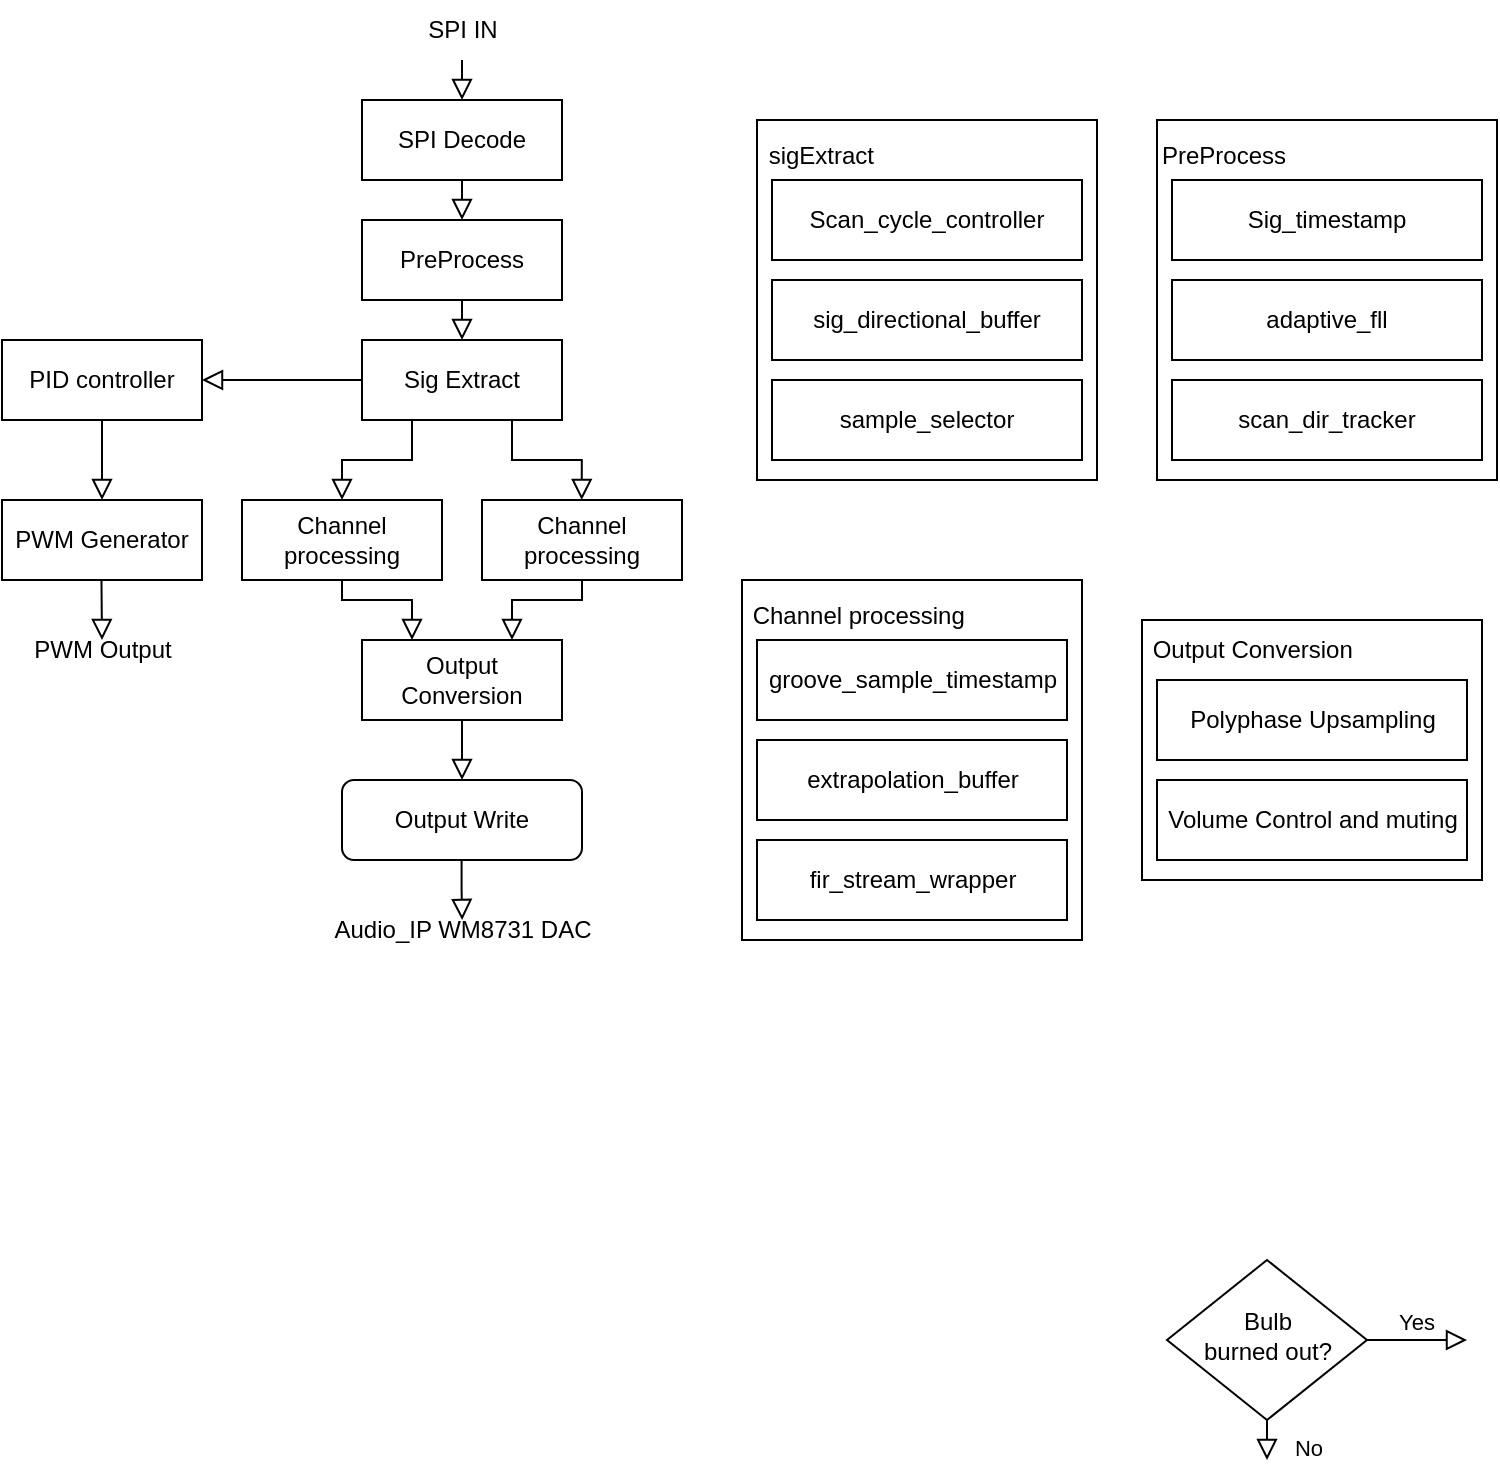 <mxfile version="27.1.1">
  <diagram id="C5RBs43oDa-KdzZeNtuy" name="Page-1">
    <mxGraphModel dx="1722" dy="933" grid="1" gridSize="10" guides="1" tooltips="1" connect="1" arrows="1" fold="1" page="1" pageScale="1" pageWidth="827" pageHeight="1169" math="0" shadow="0">
      <root>
        <mxCell id="WIyWlLk6GJQsqaUBKTNV-0" />
        <mxCell id="WIyWlLk6GJQsqaUBKTNV-1" parent="WIyWlLk6GJQsqaUBKTNV-0" />
        <mxCell id="WIyWlLk6GJQsqaUBKTNV-2" value="" style="rounded=0;html=1;jettySize=auto;orthogonalLoop=1;fontSize=11;endArrow=block;endFill=0;endSize=8;strokeWidth=1;shadow=0;labelBackgroundColor=none;edgeStyle=orthogonalEdgeStyle;entryX=0.5;entryY=0;entryDx=0;entryDy=0;" parent="WIyWlLk6GJQsqaUBKTNV-1" target="i-KN8-emGsIuBQe6Vxnw-7" edge="1">
          <mxGeometry relative="1" as="geometry">
            <mxPoint x="250" y="120" as="sourcePoint" />
            <mxPoint x="250" y="150" as="targetPoint" />
          </mxGeometry>
        </mxCell>
        <mxCell id="WIyWlLk6GJQsqaUBKTNV-7" value="&lt;div&gt;Output Write&lt;/div&gt;" style="rounded=1;whiteSpace=wrap;html=1;fontSize=12;glass=0;strokeWidth=1;shadow=0;" parent="WIyWlLk6GJQsqaUBKTNV-1" vertex="1">
          <mxGeometry x="190" y="480" width="120" height="40" as="geometry" />
        </mxCell>
        <mxCell id="WIyWlLk6GJQsqaUBKTNV-8" value="No" style="rounded=0;html=1;jettySize=auto;orthogonalLoop=1;fontSize=11;endArrow=block;endFill=0;endSize=8;strokeWidth=1;shadow=0;labelBackgroundColor=none;edgeStyle=orthogonalEdgeStyle;" parent="WIyWlLk6GJQsqaUBKTNV-1" source="WIyWlLk6GJQsqaUBKTNV-10" edge="1">
          <mxGeometry x="0.333" y="20" relative="1" as="geometry">
            <mxPoint as="offset" />
            <mxPoint x="652.5" y="820" as="targetPoint" />
          </mxGeometry>
        </mxCell>
        <mxCell id="WIyWlLk6GJQsqaUBKTNV-9" value="Yes" style="edgeStyle=orthogonalEdgeStyle;rounded=0;html=1;jettySize=auto;orthogonalLoop=1;fontSize=11;endArrow=block;endFill=0;endSize=8;strokeWidth=1;shadow=0;labelBackgroundColor=none;" parent="WIyWlLk6GJQsqaUBKTNV-1" source="WIyWlLk6GJQsqaUBKTNV-10" edge="1">
          <mxGeometry y="10" relative="1" as="geometry">
            <mxPoint as="offset" />
            <mxPoint x="752.5" y="760" as="targetPoint" />
          </mxGeometry>
        </mxCell>
        <mxCell id="WIyWlLk6GJQsqaUBKTNV-10" value="Bulb&lt;br&gt;burned out?" style="rhombus;whiteSpace=wrap;html=1;shadow=0;fontFamily=Helvetica;fontSize=12;align=center;strokeWidth=1;spacing=6;spacingTop=-4;" parent="WIyWlLk6GJQsqaUBKTNV-1" vertex="1">
          <mxGeometry x="602.5" y="720" width="100" height="80" as="geometry" />
        </mxCell>
        <mxCell id="i-KN8-emGsIuBQe6Vxnw-4" value="SPI IN" style="text;html=1;align=center;verticalAlign=middle;resizable=0;points=[];autosize=1;strokeColor=none;fillColor=none;" vertex="1" parent="WIyWlLk6GJQsqaUBKTNV-1">
          <mxGeometry x="220" y="90" width="60" height="30" as="geometry" />
        </mxCell>
        <mxCell id="i-KN8-emGsIuBQe6Vxnw-7" value="SPI Decode" style="rounded=0;whiteSpace=wrap;html=1;" vertex="1" parent="WIyWlLk6GJQsqaUBKTNV-1">
          <mxGeometry x="200" y="140" width="100" height="40" as="geometry" />
        </mxCell>
        <mxCell id="i-KN8-emGsIuBQe6Vxnw-8" value="" style="edgeStyle=orthogonalEdgeStyle;rounded=0;html=1;jettySize=auto;orthogonalLoop=1;fontSize=11;endArrow=block;endFill=0;endSize=8;strokeWidth=1;shadow=0;labelBackgroundColor=none;exitX=0.5;exitY=1;exitDx=0;exitDy=0;entryX=0.5;entryY=0;entryDx=0;entryDy=0;" edge="1" parent="WIyWlLk6GJQsqaUBKTNV-1" source="i-KN8-emGsIuBQe6Vxnw-23" target="WIyWlLk6GJQsqaUBKTNV-7">
          <mxGeometry y="10" relative="1" as="geometry">
            <mxPoint as="offset" />
            <mxPoint x="560" y="220" as="sourcePoint" />
            <mxPoint x="660" y="240" as="targetPoint" />
          </mxGeometry>
        </mxCell>
        <mxCell id="i-KN8-emGsIuBQe6Vxnw-10" value="" style="rounded=0;html=1;jettySize=auto;orthogonalLoop=1;fontSize=11;endArrow=block;endFill=0;endSize=8;strokeWidth=1;shadow=0;labelBackgroundColor=none;edgeStyle=orthogonalEdgeStyle;entryX=0.5;entryY=0;entryDx=0;entryDy=0;exitX=0.5;exitY=1;exitDx=0;exitDy=0;" edge="1" parent="WIyWlLk6GJQsqaUBKTNV-1" source="i-KN8-emGsIuBQe6Vxnw-9">
          <mxGeometry relative="1" as="geometry">
            <mxPoint x="250" y="190" as="sourcePoint" />
            <mxPoint x="250" y="210" as="targetPoint" />
          </mxGeometry>
        </mxCell>
        <mxCell id="i-KN8-emGsIuBQe6Vxnw-11" value="" style="rounded=0;html=1;jettySize=auto;orthogonalLoop=1;fontSize=11;endArrow=block;endFill=0;endSize=8;strokeWidth=1;shadow=0;labelBackgroundColor=none;edgeStyle=orthogonalEdgeStyle;entryX=0.5;entryY=0;entryDx=0;entryDy=0;exitX=0.5;exitY=1;exitDx=0;exitDy=0;" edge="1" parent="WIyWlLk6GJQsqaUBKTNV-1" source="i-KN8-emGsIuBQe6Vxnw-7" target="i-KN8-emGsIuBQe6Vxnw-9">
          <mxGeometry relative="1" as="geometry">
            <mxPoint x="250" y="180" as="sourcePoint" />
            <mxPoint x="250" y="210" as="targetPoint" />
          </mxGeometry>
        </mxCell>
        <mxCell id="i-KN8-emGsIuBQe6Vxnw-9" value="PreProcess" style="rounded=0;whiteSpace=wrap;html=1;" vertex="1" parent="WIyWlLk6GJQsqaUBKTNV-1">
          <mxGeometry x="200" y="200" width="100" height="40" as="geometry" />
        </mxCell>
        <mxCell id="i-KN8-emGsIuBQe6Vxnw-12" value="" style="rounded=0;html=1;jettySize=auto;orthogonalLoop=1;fontSize=11;endArrow=block;endFill=0;endSize=8;strokeWidth=1;shadow=0;labelBackgroundColor=none;edgeStyle=orthogonalEdgeStyle;exitX=0;exitY=0.5;exitDx=0;exitDy=0;" edge="1" parent="WIyWlLk6GJQsqaUBKTNV-1" source="i-KN8-emGsIuBQe6Vxnw-15">
          <mxGeometry y="20" relative="1" as="geometry">
            <mxPoint as="offset" />
            <mxPoint x="120" y="240" as="sourcePoint" />
            <mxPoint x="120" y="280" as="targetPoint" />
          </mxGeometry>
        </mxCell>
        <mxCell id="i-KN8-emGsIuBQe6Vxnw-13" value="&lt;div&gt;PID controller&lt;/div&gt;" style="rounded=0;whiteSpace=wrap;html=1;" vertex="1" parent="WIyWlLk6GJQsqaUBKTNV-1">
          <mxGeometry x="20" y="260" width="100" height="40" as="geometry" />
        </mxCell>
        <mxCell id="i-KN8-emGsIuBQe6Vxnw-15" value="&lt;div&gt;Sig Extract&lt;/div&gt;" style="rounded=0;whiteSpace=wrap;html=1;" vertex="1" parent="WIyWlLk6GJQsqaUBKTNV-1">
          <mxGeometry x="200" y="260" width="100" height="40" as="geometry" />
        </mxCell>
        <mxCell id="i-KN8-emGsIuBQe6Vxnw-16" value="Channel processing" style="rounded=0;whiteSpace=wrap;html=1;" vertex="1" parent="WIyWlLk6GJQsqaUBKTNV-1">
          <mxGeometry x="140" y="340" width="100" height="40" as="geometry" />
        </mxCell>
        <mxCell id="i-KN8-emGsIuBQe6Vxnw-17" value="Channel processing" style="rounded=0;whiteSpace=wrap;html=1;" vertex="1" parent="WIyWlLk6GJQsqaUBKTNV-1">
          <mxGeometry x="260" y="340" width="100" height="40" as="geometry" />
        </mxCell>
        <mxCell id="i-KN8-emGsIuBQe6Vxnw-18" value="" style="rounded=0;html=1;jettySize=auto;orthogonalLoop=1;fontSize=11;endArrow=block;endFill=0;endSize=8;strokeWidth=1;shadow=0;labelBackgroundColor=none;edgeStyle=orthogonalEdgeStyle;entryX=0.5;entryY=0;entryDx=0;entryDy=0;exitX=0.5;exitY=1;exitDx=0;exitDy=0;" edge="1" parent="WIyWlLk6GJQsqaUBKTNV-1">
          <mxGeometry relative="1" as="geometry">
            <mxPoint x="250" y="240" as="sourcePoint" />
            <mxPoint x="250" y="260" as="targetPoint" />
          </mxGeometry>
        </mxCell>
        <mxCell id="i-KN8-emGsIuBQe6Vxnw-21" value="" style="rounded=0;html=1;jettySize=auto;orthogonalLoop=1;fontSize=11;endArrow=block;endFill=0;endSize=8;strokeWidth=1;shadow=0;labelBackgroundColor=none;edgeStyle=orthogonalEdgeStyle;entryX=0.5;entryY=0;entryDx=0;entryDy=0;exitX=0.25;exitY=1;exitDx=0;exitDy=0;" edge="1" parent="WIyWlLk6GJQsqaUBKTNV-1" source="i-KN8-emGsIuBQe6Vxnw-15">
          <mxGeometry relative="1" as="geometry">
            <mxPoint x="190" y="320" as="sourcePoint" />
            <mxPoint x="190" y="340" as="targetPoint" />
            <Array as="points">
              <mxPoint x="225" y="320" />
              <mxPoint x="190" y="320" />
            </Array>
          </mxGeometry>
        </mxCell>
        <mxCell id="i-KN8-emGsIuBQe6Vxnw-22" value="" style="rounded=0;html=1;jettySize=auto;orthogonalLoop=1;fontSize=11;endArrow=block;endFill=0;endSize=8;strokeWidth=1;shadow=0;labelBackgroundColor=none;edgeStyle=orthogonalEdgeStyle;entryX=0.5;entryY=0;entryDx=0;entryDy=0;exitX=0.75;exitY=1;exitDx=0;exitDy=0;" edge="1" parent="WIyWlLk6GJQsqaUBKTNV-1" source="i-KN8-emGsIuBQe6Vxnw-15">
          <mxGeometry relative="1" as="geometry">
            <mxPoint x="309.86" y="320" as="sourcePoint" />
            <mxPoint x="309.86" y="340" as="targetPoint" />
            <Array as="points">
              <mxPoint x="275" y="320" />
              <mxPoint x="310" y="320" />
            </Array>
          </mxGeometry>
        </mxCell>
        <mxCell id="i-KN8-emGsIuBQe6Vxnw-23" value="Output Conversion" style="rounded=0;whiteSpace=wrap;html=1;" vertex="1" parent="WIyWlLk6GJQsqaUBKTNV-1">
          <mxGeometry x="200" y="410" width="100" height="40" as="geometry" />
        </mxCell>
        <mxCell id="i-KN8-emGsIuBQe6Vxnw-24" value="" style="rounded=0;html=1;jettySize=auto;orthogonalLoop=1;fontSize=11;endArrow=block;endFill=0;endSize=8;strokeWidth=1;shadow=0;labelBackgroundColor=none;edgeStyle=orthogonalEdgeStyle;entryX=0.75;entryY=0;entryDx=0;entryDy=0;exitX=0.5;exitY=1;exitDx=0;exitDy=0;" edge="1" parent="WIyWlLk6GJQsqaUBKTNV-1" source="i-KN8-emGsIuBQe6Vxnw-17" target="i-KN8-emGsIuBQe6Vxnw-23">
          <mxGeometry relative="1" as="geometry">
            <mxPoint x="355" y="390" as="sourcePoint" />
            <mxPoint x="320" y="430" as="targetPoint" />
            <Array as="points">
              <mxPoint x="310" y="390" />
              <mxPoint x="275" y="390" />
            </Array>
          </mxGeometry>
        </mxCell>
        <mxCell id="i-KN8-emGsIuBQe6Vxnw-25" value="" style="rounded=0;html=1;jettySize=auto;orthogonalLoop=1;fontSize=11;endArrow=block;endFill=0;endSize=8;strokeWidth=1;shadow=0;labelBackgroundColor=none;edgeStyle=orthogonalEdgeStyle;entryX=0.25;entryY=0;entryDx=0;entryDy=0;exitX=0.5;exitY=1;exitDx=0;exitDy=0;" edge="1" parent="WIyWlLk6GJQsqaUBKTNV-1" source="i-KN8-emGsIuBQe6Vxnw-16" target="i-KN8-emGsIuBQe6Vxnw-23">
          <mxGeometry relative="1" as="geometry">
            <mxPoint x="375" y="410" as="sourcePoint" />
            <mxPoint x="340" y="440" as="targetPoint" />
            <Array as="points">
              <mxPoint x="190" y="390" />
              <mxPoint x="225" y="390" />
            </Array>
          </mxGeometry>
        </mxCell>
        <mxCell id="i-KN8-emGsIuBQe6Vxnw-26" value="&lt;div&gt;PWM Generator&lt;/div&gt;" style="rounded=0;whiteSpace=wrap;html=1;" vertex="1" parent="WIyWlLk6GJQsqaUBKTNV-1">
          <mxGeometry x="20" y="340" width="100" height="40" as="geometry" />
        </mxCell>
        <mxCell id="i-KN8-emGsIuBQe6Vxnw-29" value="" style="edgeStyle=orthogonalEdgeStyle;rounded=0;html=1;jettySize=auto;orthogonalLoop=1;fontSize=11;endArrow=block;endFill=0;endSize=8;strokeWidth=1;shadow=0;labelBackgroundColor=none;exitX=0.5;exitY=1;exitDx=0;exitDy=0;entryX=0.5;entryY=0;entryDx=0;entryDy=0;" edge="1" parent="WIyWlLk6GJQsqaUBKTNV-1" source="i-KN8-emGsIuBQe6Vxnw-13">
          <mxGeometry y="10" relative="1" as="geometry">
            <mxPoint as="offset" />
            <mxPoint x="70" y="310" as="sourcePoint" />
            <mxPoint x="70" y="340" as="targetPoint" />
          </mxGeometry>
        </mxCell>
        <mxCell id="i-KN8-emGsIuBQe6Vxnw-30" value="" style="edgeStyle=orthogonalEdgeStyle;rounded=0;html=1;jettySize=auto;orthogonalLoop=1;fontSize=11;endArrow=block;endFill=0;endSize=8;strokeWidth=1;shadow=0;labelBackgroundColor=none;exitX=0.5;exitY=1;exitDx=0;exitDy=0;" edge="1" parent="WIyWlLk6GJQsqaUBKTNV-1">
          <mxGeometry y="10" relative="1" as="geometry">
            <mxPoint as="offset" />
            <mxPoint x="69.74" y="380" as="sourcePoint" />
            <mxPoint x="70" y="410" as="targetPoint" />
          </mxGeometry>
        </mxCell>
        <mxCell id="i-KN8-emGsIuBQe6Vxnw-31" value="PWM Output" style="text;html=1;align=center;verticalAlign=middle;resizable=0;points=[];autosize=1;strokeColor=none;fillColor=none;" vertex="1" parent="WIyWlLk6GJQsqaUBKTNV-1">
          <mxGeometry x="25" y="400" width="90" height="30" as="geometry" />
        </mxCell>
        <mxCell id="i-KN8-emGsIuBQe6Vxnw-32" value="" style="edgeStyle=orthogonalEdgeStyle;rounded=0;html=1;jettySize=auto;orthogonalLoop=1;fontSize=11;endArrow=block;endFill=0;endSize=8;strokeWidth=1;shadow=0;labelBackgroundColor=none;exitX=0.5;exitY=1;exitDx=0;exitDy=0;" edge="1" parent="WIyWlLk6GJQsqaUBKTNV-1">
          <mxGeometry y="10" relative="1" as="geometry">
            <mxPoint as="offset" />
            <mxPoint x="249.8" y="520" as="sourcePoint" />
            <mxPoint x="250.06" y="550" as="targetPoint" />
            <Array as="points">
              <mxPoint x="249.8" y="535" />
            </Array>
          </mxGeometry>
        </mxCell>
        <mxCell id="i-KN8-emGsIuBQe6Vxnw-33" value="Audio_IP WM8731 DAC" style="text;html=1;align=center;verticalAlign=middle;resizable=0;points=[];autosize=1;strokeColor=none;fillColor=none;" vertex="1" parent="WIyWlLk6GJQsqaUBKTNV-1">
          <mxGeometry x="175" y="540" width="150" height="30" as="geometry" />
        </mxCell>
        <mxCell id="i-KN8-emGsIuBQe6Vxnw-34" value="&lt;div align=&quot;left&quot;&gt;&amp;nbsp;Channel processing&lt;/div&gt;&lt;div align=&quot;left&quot;&gt;&lt;br&gt;&lt;/div&gt;&lt;div align=&quot;left&quot;&gt;&lt;br&gt;&lt;/div&gt;&lt;div align=&quot;left&quot;&gt;&lt;br&gt;&lt;/div&gt;&lt;div align=&quot;left&quot;&gt;&lt;br&gt;&lt;/div&gt;&lt;div align=&quot;left&quot;&gt;&lt;br&gt;&lt;/div&gt;&lt;div align=&quot;left&quot;&gt;&lt;br&gt;&lt;/div&gt;&lt;div align=&quot;left&quot;&gt;&lt;br&gt;&lt;/div&gt;&lt;div align=&quot;left&quot;&gt;&lt;br&gt;&lt;/div&gt;&lt;div align=&quot;left&quot;&gt;&lt;br&gt;&lt;/div&gt;&lt;div align=&quot;left&quot;&gt;&lt;br&gt;&lt;/div&gt;" style="rounded=0;whiteSpace=wrap;html=1;align=left;" vertex="1" parent="WIyWlLk6GJQsqaUBKTNV-1">
          <mxGeometry x="390" y="380" width="170" height="180" as="geometry" />
        </mxCell>
        <mxCell id="i-KN8-emGsIuBQe6Vxnw-35" value="&lt;div&gt;groove_sample_timestamp&lt;/div&gt;" style="rounded=0;whiteSpace=wrap;html=1;" vertex="1" parent="WIyWlLk6GJQsqaUBKTNV-1">
          <mxGeometry x="397.5" y="410" width="155" height="40" as="geometry" />
        </mxCell>
        <mxCell id="i-KN8-emGsIuBQe6Vxnw-36" value="extrapolation_buffer" style="rounded=0;whiteSpace=wrap;html=1;" vertex="1" parent="WIyWlLk6GJQsqaUBKTNV-1">
          <mxGeometry x="397.5" y="460" width="155" height="40" as="geometry" />
        </mxCell>
        <mxCell id="i-KN8-emGsIuBQe6Vxnw-37" value="fir_stream_wrapper" style="rounded=0;whiteSpace=wrap;html=1;" vertex="1" parent="WIyWlLk6GJQsqaUBKTNV-1">
          <mxGeometry x="397.5" y="510" width="155" height="40" as="geometry" />
        </mxCell>
        <mxCell id="i-KN8-emGsIuBQe6Vxnw-38" value="&lt;div&gt;&amp;nbsp;Output Conversion&lt;/div&gt;&lt;div&gt;&lt;br&gt;&lt;/div&gt;&lt;div&gt;&lt;br&gt;&lt;/div&gt;&lt;div&gt;&lt;br&gt;&lt;/div&gt;&lt;div&gt;&lt;br&gt;&lt;/div&gt;&lt;div&gt;&lt;br&gt;&lt;/div&gt;&lt;div&gt;&lt;br&gt;&lt;/div&gt;&lt;div&gt;&lt;br&gt;&lt;/div&gt;" style="rounded=0;whiteSpace=wrap;html=1;align=left;" vertex="1" parent="WIyWlLk6GJQsqaUBKTNV-1">
          <mxGeometry x="590" y="400" width="170" height="130" as="geometry" />
        </mxCell>
        <mxCell id="i-KN8-emGsIuBQe6Vxnw-40" value="Polyphase Upsampling" style="rounded=0;whiteSpace=wrap;html=1;" vertex="1" parent="WIyWlLk6GJQsqaUBKTNV-1">
          <mxGeometry x="597.5" y="430" width="155" height="40" as="geometry" />
        </mxCell>
        <mxCell id="i-KN8-emGsIuBQe6Vxnw-41" value="Volume Control and muting" style="rounded=0;whiteSpace=wrap;html=1;" vertex="1" parent="WIyWlLk6GJQsqaUBKTNV-1">
          <mxGeometry x="597.5" y="480" width="155" height="40" as="geometry" />
        </mxCell>
        <mxCell id="i-KN8-emGsIuBQe6Vxnw-42" value="&lt;div&gt;&amp;nbsp;sigExtract&lt;/div&gt;&lt;div&gt;&lt;br&gt;&lt;/div&gt;&lt;div&gt;&lt;br&gt;&lt;/div&gt;&lt;div&gt;&lt;br&gt;&lt;/div&gt;&lt;div&gt;&lt;br&gt;&lt;/div&gt;&lt;div&gt;&lt;br&gt;&lt;/div&gt;&lt;div&gt;&lt;br&gt;&lt;/div&gt;&lt;div&gt;&lt;br&gt;&lt;/div&gt;&lt;div&gt;&lt;br&gt;&lt;/div&gt;&lt;div&gt;&lt;br&gt;&lt;/div&gt;&lt;div&gt;&lt;br&gt;&lt;/div&gt;" style="rounded=0;whiteSpace=wrap;html=1;align=left;" vertex="1" parent="WIyWlLk6GJQsqaUBKTNV-1">
          <mxGeometry x="397.5" y="150" width="170" height="180" as="geometry" />
        </mxCell>
        <mxCell id="i-KN8-emGsIuBQe6Vxnw-43" value="Scan_cycle_controller" style="rounded=0;whiteSpace=wrap;html=1;" vertex="1" parent="WIyWlLk6GJQsqaUBKTNV-1">
          <mxGeometry x="405" y="180" width="155" height="40" as="geometry" />
        </mxCell>
        <mxCell id="i-KN8-emGsIuBQe6Vxnw-44" value="sig_directional_buffer" style="rounded=0;whiteSpace=wrap;html=1;" vertex="1" parent="WIyWlLk6GJQsqaUBKTNV-1">
          <mxGeometry x="405" y="230" width="155" height="40" as="geometry" />
        </mxCell>
        <mxCell id="i-KN8-emGsIuBQe6Vxnw-45" value="sample_selector" style="rounded=0;whiteSpace=wrap;html=1;" vertex="1" parent="WIyWlLk6GJQsqaUBKTNV-1">
          <mxGeometry x="405" y="280" width="155" height="40" as="geometry" />
        </mxCell>
        <mxCell id="i-KN8-emGsIuBQe6Vxnw-46" value="&lt;div&gt;PreProcess&lt;/div&gt;&lt;div&gt;&lt;br&gt;&lt;/div&gt;&lt;div&gt;&lt;br&gt;&lt;/div&gt;&lt;div&gt;&lt;br&gt;&lt;/div&gt;&lt;div&gt;&lt;br&gt;&lt;/div&gt;&lt;div&gt;&lt;br&gt;&lt;/div&gt;&lt;div&gt;&lt;br&gt;&lt;/div&gt;&lt;div&gt;&lt;br&gt;&lt;/div&gt;&lt;div&gt;&lt;br&gt;&lt;/div&gt;&lt;div&gt;&lt;br&gt;&lt;/div&gt;&lt;div&gt;&lt;br&gt;&lt;/div&gt;" style="rounded=0;whiteSpace=wrap;html=1;align=left;" vertex="1" parent="WIyWlLk6GJQsqaUBKTNV-1">
          <mxGeometry x="597.5" y="150" width="170" height="180" as="geometry" />
        </mxCell>
        <mxCell id="i-KN8-emGsIuBQe6Vxnw-47" value="Sig_timestamp" style="rounded=0;whiteSpace=wrap;html=1;" vertex="1" parent="WIyWlLk6GJQsqaUBKTNV-1">
          <mxGeometry x="605" y="180" width="155" height="40" as="geometry" />
        </mxCell>
        <mxCell id="i-KN8-emGsIuBQe6Vxnw-48" value="adaptive_fll" style="rounded=0;whiteSpace=wrap;html=1;" vertex="1" parent="WIyWlLk6GJQsqaUBKTNV-1">
          <mxGeometry x="605" y="230" width="155" height="40" as="geometry" />
        </mxCell>
        <mxCell id="i-KN8-emGsIuBQe6Vxnw-49" value="scan_dir_tracker" style="rounded=0;whiteSpace=wrap;html=1;" vertex="1" parent="WIyWlLk6GJQsqaUBKTNV-1">
          <mxGeometry x="605" y="280" width="155" height="40" as="geometry" />
        </mxCell>
      </root>
    </mxGraphModel>
  </diagram>
</mxfile>
